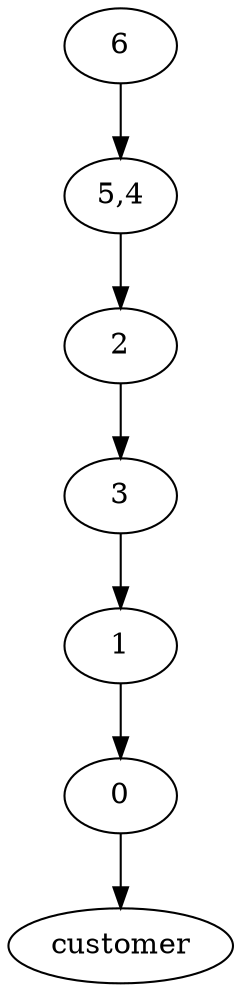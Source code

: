 strict digraph "" {
	6 -> "5,4"	[len=2];
	"5,4" -> 2	[len=1];
	2 -> 3	[len=1];
	3 -> 1	[len=1];
	1 -> 0	[len=1];
	0 -> customer	[len=3];
}
